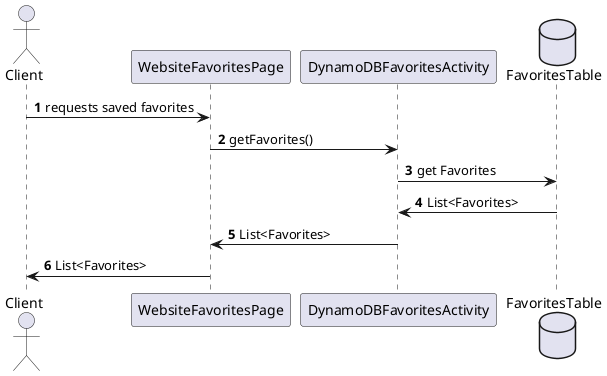 @startuml
'https://plantuml.com/sequence-diagram
actor Client
participant WebsiteFavoritesPage
participant DynamoDBFavoritesActivity
database FavoritesTable
autonumber

Client -> WebsiteFavoritesPage: requests saved favorites
WebsiteFavoritesPage -> DynamoDBFavoritesActivity: getFavorites()

DynamoDBFavoritesActivity -> FavoritesTable: get Favorites
DynamoDBFavoritesActivity <- FavoritesTable: List<Favorites>
DynamoDBFavoritesActivity -> WebsiteFavoritesPage: List<Favorites>
Client<- WebsiteFavoritesPage: List<Favorites>
@enduml
